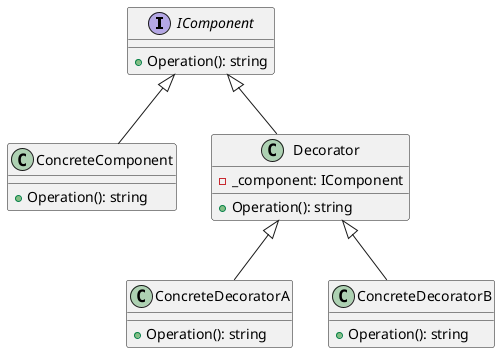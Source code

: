 @startuml
interface IComponent {
  +Operation(): string
}

class ConcreteComponent {
  +Operation(): string
}

IComponent <|-- ConcreteComponent

class Decorator {
  -_component: IComponent
  +Operation(): string
}

Decorator <|-- ConcreteDecoratorA
Decorator <|-- ConcreteDecoratorB

class ConcreteDecoratorA {
  +Operation(): string
}

class ConcreteDecoratorB {
  +Operation(): string
}

IComponent <|-- Decorator
@enduml
